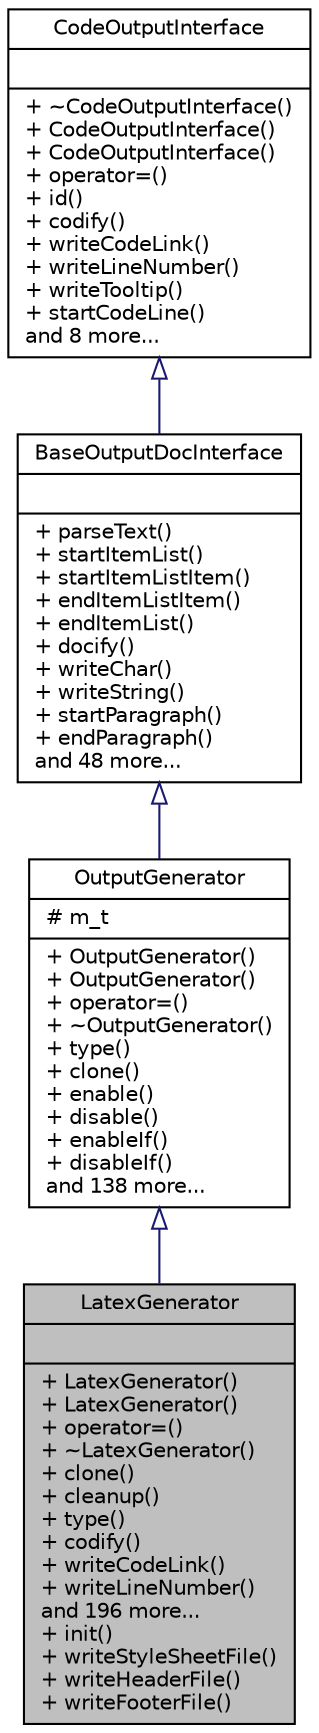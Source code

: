digraph "LatexGenerator"
{
 // LATEX_PDF_SIZE
  edge [fontname="Helvetica",fontsize="10",labelfontname="Helvetica",labelfontsize="10"];
  node [fontname="Helvetica",fontsize="10",shape=record];
  Node1 [label="{LatexGenerator\n||+ LatexGenerator()\l+ LatexGenerator()\l+ operator=()\l+ ~LatexGenerator()\l+ clone()\l+ cleanup()\l+ type()\l+ codify()\l+ writeCodeLink()\l+ writeLineNumber()\land 196 more...\l+ init()\l+ writeStyleSheetFile()\l+ writeHeaderFile()\l+ writeFooterFile()\l}",height=0.2,width=0.4,color="black", fillcolor="grey75", style="filled", fontcolor="black",tooltip=" "];
  Node2 -> Node1 [dir="back",color="midnightblue",fontsize="10",style="solid",arrowtail="onormal"];
  Node2 [label="{OutputGenerator\n|# m_t\l|+ OutputGenerator()\l+ OutputGenerator()\l+ operator=()\l+ ~OutputGenerator()\l+ type()\l+ clone()\l+ enable()\l+ disable()\l+ enableIf()\l+ disableIf()\land 138 more...\l}",height=0.2,width=0.4,color="black", fillcolor="white", style="filled",URL="$classOutputGenerator.html",tooltip=" "];
  Node3 -> Node2 [dir="back",color="midnightblue",fontsize="10",style="solid",arrowtail="onormal"];
  Node3 [label="{BaseOutputDocInterface\n||+ parseText()\l+ startItemList()\l+ startItemListItem()\l+ endItemListItem()\l+ endItemList()\l+ docify()\l+ writeChar()\l+ writeString()\l+ startParagraph()\l+ endParagraph()\land 48 more...\l}",height=0.2,width=0.4,color="black", fillcolor="white", style="filled",URL="$classBaseOutputDocInterface.html",tooltip=" "];
  Node4 -> Node3 [dir="back",color="midnightblue",fontsize="10",style="solid",arrowtail="onormal"];
  Node4 [label="{CodeOutputInterface\n||+ ~CodeOutputInterface()\l+ CodeOutputInterface()\l+ CodeOutputInterface()\l+ operator=()\l+ id()\l+ codify()\l+ writeCodeLink()\l+ writeLineNumber()\l+ writeTooltip()\l+ startCodeLine()\land 8 more...\l}",height=0.2,width=0.4,color="black", fillcolor="white", style="filled",URL="$classCodeOutputInterface.html",tooltip=" "];
}
